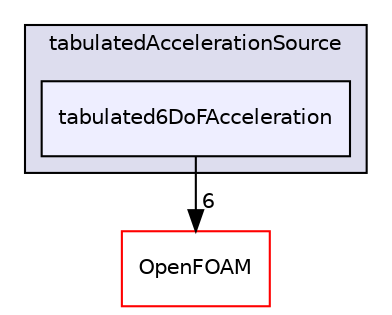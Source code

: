 digraph "src/fvOptions/sources/derived/tabulatedAccelerationSource/tabulated6DoFAcceleration" {
  bgcolor=transparent;
  compound=true
  node [ fontsize="10", fontname="Helvetica"];
  edge [ labelfontsize="10", labelfontname="Helvetica"];
  subgraph clusterdir_fe2b05beb20f76306ac0a2453b245a50 {
    graph [ bgcolor="#ddddee", pencolor="black", label="tabulatedAccelerationSource" fontname="Helvetica", fontsize="10", URL="dir_fe2b05beb20f76306ac0a2453b245a50.html"]
  dir_3acd656b561065e4eff6dc101952d562 [shape=box, label="tabulated6DoFAcceleration", style="filled", fillcolor="#eeeeff", pencolor="black", URL="dir_3acd656b561065e4eff6dc101952d562.html"];
  }
  dir_c5473ff19b20e6ec4dfe5c310b3778a8 [shape=box label="OpenFOAM" color="red" URL="dir_c5473ff19b20e6ec4dfe5c310b3778a8.html"];
  dir_3acd656b561065e4eff6dc101952d562->dir_c5473ff19b20e6ec4dfe5c310b3778a8 [headlabel="6", labeldistance=1.5 headhref="dir_001349_001898.html"];
}
